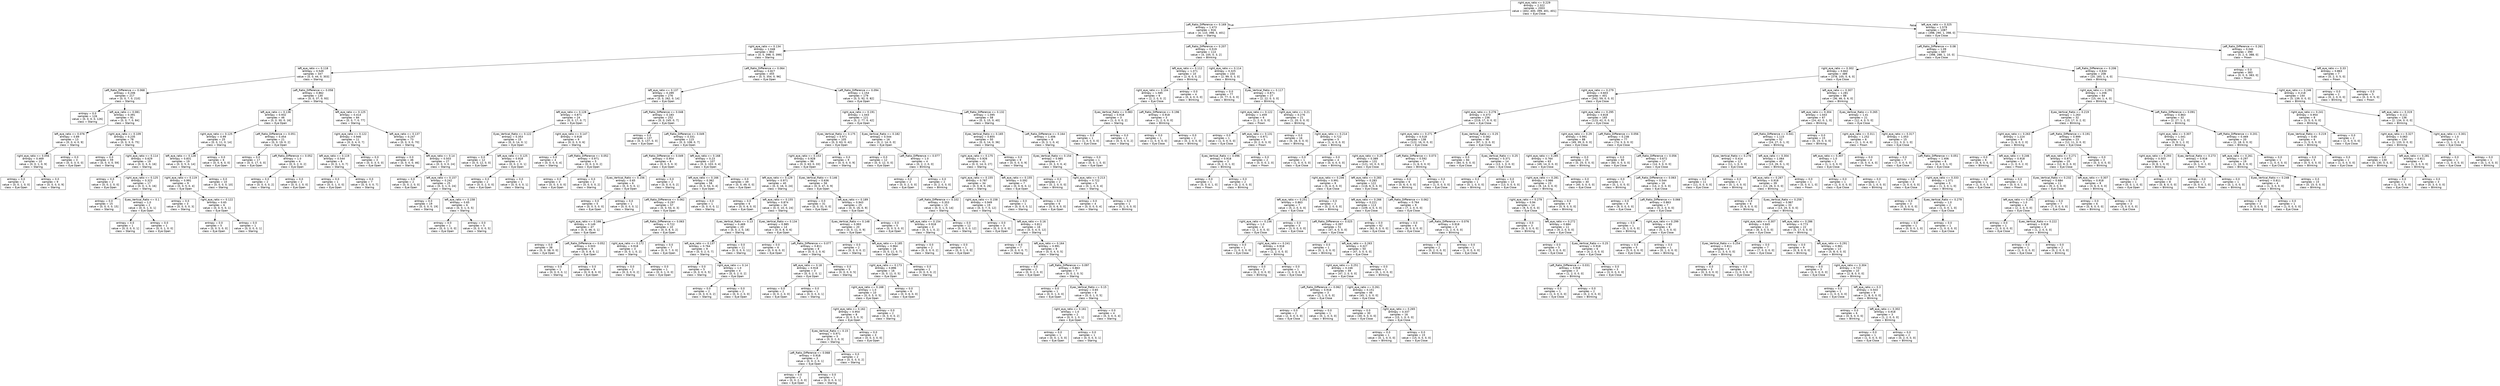 digraph Tree {
node [shape=box, fontname="helvetica"] ;
edge [fontname="helvetica"] ;
0 [label="right_eye_ratio <= 0.229\nentropy = 2.322\nsamples = 2003\nvalue = [402, 400, 399, 401, 401]\nclass = Eye Close"] ;
1 [label="Left_Ratio_Difference <= 0.169\nentropy = 1.473\nsamples = 916\nvalue = [4, 110, 398, 3, 401]\nclass = Staring"] ;
0 -> 1 [labeldistance=2.5, labelangle=45, headlabel="True"] ;
2 [label="right_eye_ratio <= 0.134\nentropy = 1.048\nsamples = 802\nvalue = [0, 5, 398, 0, 399]\nclass = Staring"] ;
1 -> 2 ;
3 [label="left_eye_ratio <= 0.118\nentropy = 0.549\nsamples = 347\nvalue = [0, 0, 44, 0, 303]\nclass = Staring"] ;
2 -> 3 ;
4 [label="Left_Ratio_Difference <= 0.068\nentropy = 0.206\nsamples = 217\nvalue = [0, 0, 7, 0, 210]\nclass = Staring"] ;
3 -> 4 ;
5 [label="entropy = 0.0\nsamples = 126\nvalue = [0, 0, 0, 0, 126]\nclass = Staring"] ;
4 -> 5 ;
6 [label="left_eye_ratio <= 0.081\nentropy = 0.391\nsamples = 91\nvalue = [0, 0, 7, 0, 84]\nclass = Staring"] ;
4 -> 6 ;
7 [label="left_eye_ratio <= 0.076\nentropy = 0.89\nsamples = 13\nvalue = [0, 0, 4, 0, 9]\nclass = Staring"] ;
6 -> 7 ;
8 [label="right_eye_ratio <= 0.056\nentropy = 0.469\nsamples = 10\nvalue = [0, 0, 1, 0, 9]\nclass = Staring"] ;
7 -> 8 ;
9 [label="entropy = 0.0\nsamples = 1\nvalue = [0, 0, 1, 0, 0]\nclass = Eye Open"] ;
8 -> 9 ;
10 [label="entropy = 0.0\nsamples = 9\nvalue = [0, 0, 0, 0, 9]\nclass = Staring"] ;
8 -> 10 ;
11 [label="entropy = 0.0\nsamples = 3\nvalue = [0, 0, 3, 0, 0]\nclass = Eye Open"] ;
7 -> 11 ;
12 [label="right_eye_ratio <= 0.109\nentropy = 0.235\nsamples = 78\nvalue = [0, 0, 3, 0, 75]\nclass = Staring"] ;
6 -> 12 ;
13 [label="entropy = 0.0\nsamples = 59\nvalue = [0, 0, 0, 0, 59]\nclass = Staring"] ;
12 -> 13 ;
14 [label="right_eye_ratio <= 0.114\nentropy = 0.629\nsamples = 19\nvalue = [0, 0, 3, 0, 16]\nclass = Staring"] ;
12 -> 14 ;
15 [label="entropy = 0.0\nsamples = 2\nvalue = [0, 0, 2, 0, 0]\nclass = Eye Open"] ;
14 -> 15 ;
16 [label="right_eye_ratio <= 0.125\nentropy = 0.323\nsamples = 17\nvalue = [0, 0, 1, 0, 16]\nclass = Staring"] ;
14 -> 16 ;
17 [label="entropy = 0.0\nsamples = 15\nvalue = [0, 0, 0, 0, 15]\nclass = Staring"] ;
16 -> 17 ;
18 [label="Eyes_Vertical_Ratio <= 0.1\nentropy = 1.0\nsamples = 2\nvalue = [0, 0, 1, 0, 1]\nclass = Eye Open"] ;
16 -> 18 ;
19 [label="entropy = 0.0\nsamples = 1\nvalue = [0, 0, 0, 0, 1]\nclass = Staring"] ;
18 -> 19 ;
20 [label="entropy = 0.0\nsamples = 1\nvalue = [0, 0, 1, 0, 0]\nclass = Eye Open"] ;
18 -> 20 ;
21 [label="Left_Ratio_Difference <= 0.058\nentropy = 0.862\nsamples = 130\nvalue = [0, 0, 37, 0, 93]\nclass = Staring"] ;
3 -> 21 ;
22 [label="left_eye_ratio <= 0.136\nentropy = 0.932\nsamples = 46\nvalue = [0, 0, 30, 0, 16]\nclass = Eye Open"] ;
21 -> 22 ;
23 [label="right_eye_ratio <= 0.125\nentropy = 0.99\nsamples = 25\nvalue = [0, 0, 11, 0, 14]\nclass = Staring"] ;
22 -> 23 ;
24 [label="left_eye_ratio <= 0.128\nentropy = 0.831\nsamples = 19\nvalue = [0, 0, 5, 0, 14]\nclass = Staring"] ;
23 -> 24 ;
25 [label="right_eye_ratio <= 0.119\nentropy = 0.991\nsamples = 9\nvalue = [0, 0, 5, 0, 4]\nclass = Eye Open"] ;
24 -> 25 ;
26 [label="entropy = 0.0\nsamples = 3\nvalue = [0, 0, 0, 0, 3]\nclass = Staring"] ;
25 -> 26 ;
27 [label="right_eye_ratio <= 0.122\nentropy = 0.65\nsamples = 6\nvalue = [0, 0, 5, 0, 1]\nclass = Eye Open"] ;
25 -> 27 ;
28 [label="entropy = 0.0\nsamples = 5\nvalue = [0, 0, 5, 0, 0]\nclass = Eye Open"] ;
27 -> 28 ;
29 [label="entropy = 0.0\nsamples = 1\nvalue = [0, 0, 0, 0, 1]\nclass = Staring"] ;
27 -> 29 ;
30 [label="entropy = 0.0\nsamples = 10\nvalue = [0, 0, 0, 0, 10]\nclass = Staring"] ;
24 -> 30 ;
31 [label="entropy = 0.0\nsamples = 6\nvalue = [0, 0, 6, 0, 0]\nclass = Eye Open"] ;
23 -> 31 ;
32 [label="Left_Ratio_Difference <= 0.051\nentropy = 0.454\nsamples = 21\nvalue = [0, 0, 19, 0, 2]\nclass = Eye Open"] ;
22 -> 32 ;
33 [label="entropy = 0.0\nsamples = 17\nvalue = [0, 0, 17, 0, 0]\nclass = Eye Open"] ;
32 -> 33 ;
34 [label="Left_Ratio_Difference <= 0.052\nentropy = 1.0\nsamples = 4\nvalue = [0, 0, 2, 0, 2]\nclass = Eye Open"] ;
32 -> 34 ;
35 [label="entropy = 0.0\nsamples = 2\nvalue = [0, 0, 0, 0, 2]\nclass = Staring"] ;
34 -> 35 ;
36 [label="entropy = 0.0\nsamples = 2\nvalue = [0, 0, 2, 0, 0]\nclass = Eye Open"] ;
34 -> 36 ;
37 [label="left_eye_ratio <= 0.125\nentropy = 0.414\nsamples = 84\nvalue = [0, 0, 7, 0, 77]\nclass = Staring"] ;
21 -> 37 ;
38 [label="right_eye_ratio <= 0.122\nentropy = 0.946\nsamples = 11\nvalue = [0, 0, 4, 0, 7]\nclass = Staring"] ;
37 -> 38 ;
39 [label="left_eye_ratio <= 0.119\nentropy = 0.544\nsamples = 8\nvalue = [0, 0, 1, 0, 7]\nclass = Staring"] ;
38 -> 39 ;
40 [label="entropy = 0.0\nsamples = 1\nvalue = [0, 0, 1, 0, 0]\nclass = Eye Open"] ;
39 -> 40 ;
41 [label="entropy = 0.0\nsamples = 7\nvalue = [0, 0, 0, 0, 7]\nclass = Staring"] ;
39 -> 41 ;
42 [label="entropy = 0.0\nsamples = 3\nvalue = [0, 0, 3, 0, 0]\nclass = Eye Open"] ;
38 -> 42 ;
43 [label="left_eye_ratio <= 0.137\nentropy = 0.247\nsamples = 73\nvalue = [0, 0, 3, 0, 70]\nclass = Staring"] ;
37 -> 43 ;
44 [label="entropy = 0.0\nsamples = 46\nvalue = [0, 0, 0, 0, 46]\nclass = Staring"] ;
43 -> 44 ;
45 [label="left_eye_ratio <= 0.14\nentropy = 0.503\nsamples = 27\nvalue = [0, 0, 3, 0, 24]\nclass = Staring"] ;
43 -> 45 ;
46 [label="entropy = 0.0\nsamples = 2\nvalue = [0, 0, 2, 0, 0]\nclass = Eye Open"] ;
45 -> 46 ;
47 [label="left_eye_ratio <= 0.157\nentropy = 0.242\nsamples = 25\nvalue = [0, 0, 1, 0, 24]\nclass = Staring"] ;
45 -> 47 ;
48 [label="entropy = 0.0\nsamples = 19\nvalue = [0, 0, 0, 0, 19]\nclass = Staring"] ;
47 -> 48 ;
49 [label="left_eye_ratio <= 0.158\nentropy = 0.65\nsamples = 6\nvalue = [0, 0, 1, 0, 5]\nclass = Staring"] ;
47 -> 49 ;
50 [label="entropy = 0.0\nsamples = 1\nvalue = [0, 0, 1, 0, 0]\nclass = Eye Open"] ;
49 -> 50 ;
51 [label="entropy = 0.0\nsamples = 5\nvalue = [0, 0, 0, 0, 5]\nclass = Staring"] ;
49 -> 51 ;
52 [label="Left_Ratio_Difference <= 0.064\nentropy = 0.827\nsamples = 455\nvalue = [0, 5, 354, 0, 96]\nclass = Eye Open"] ;
2 -> 52 ;
53 [label="left_eye_ratio <= 0.137\nentropy = 0.289\nsamples = 276\nvalue = [0, 0, 262, 0, 14]\nclass = Eye Open"] ;
52 -> 53 ;
54 [label="left_eye_ratio <= 0.128\nentropy = 0.871\nsamples = 24\nvalue = [0, 0, 17, 0, 7]\nclass = Eye Open"] ;
53 -> 54 ;
55 [label="Eyes_Vertical_Ratio <= 0.122\nentropy = 0.353\nsamples = 15\nvalue = [0, 0, 14, 0, 1]\nclass = Eye Open"] ;
54 -> 55 ;
56 [label="entropy = 0.0\nsamples = 12\nvalue = [0, 0, 12, 0, 0]\nclass = Eye Open"] ;
55 -> 56 ;
57 [label="left_eye_ratio <= 0.125\nentropy = 0.918\nsamples = 3\nvalue = [0, 0, 2, 0, 1]\nclass = Eye Open"] ;
55 -> 57 ;
58 [label="entropy = 0.0\nsamples = 2\nvalue = [0, 0, 2, 0, 0]\nclass = Eye Open"] ;
57 -> 58 ;
59 [label="entropy = 0.0\nsamples = 1\nvalue = [0, 0, 0, 0, 1]\nclass = Staring"] ;
57 -> 59 ;
60 [label="right_eye_ratio <= 0.147\nentropy = 0.918\nsamples = 9\nvalue = [0, 0, 3, 0, 6]\nclass = Staring"] ;
54 -> 60 ;
61 [label="entropy = 0.0\nsamples = 4\nvalue = [0, 0, 0, 0, 4]\nclass = Staring"] ;
60 -> 61 ;
62 [label="Left_Ratio_Difference <= 0.052\nentropy = 0.971\nsamples = 5\nvalue = [0, 0, 3, 0, 2]\nclass = Eye Open"] ;
60 -> 62 ;
63 [label="entropy = 0.0\nsamples = 3\nvalue = [0, 0, 3, 0, 0]\nclass = Eye Open"] ;
62 -> 63 ;
64 [label="entropy = 0.0\nsamples = 2\nvalue = [0, 0, 0, 0, 2]\nclass = Staring"] ;
62 -> 64 ;
65 [label="Left_Ratio_Difference <= 0.048\nentropy = 0.183\nsamples = 252\nvalue = [0, 0, 245, 0, 7]\nclass = Eye Open"] ;
53 -> 65 ;
66 [label="entropy = 0.0\nsamples = 137\nvalue = [0, 0, 137, 0, 0]\nclass = Eye Open"] ;
65 -> 66 ;
67 [label="Left_Ratio_Difference <= 0.049\nentropy = 0.331\nsamples = 115\nvalue = [0, 0, 108, 0, 7]\nclass = Eye Open"] ;
65 -> 67 ;
68 [label="Left_Ratio_Difference <= 0.049\nentropy = 0.954\nsamples = 8\nvalue = [0, 0, 5, 0, 3]\nclass = Eye Open"] ;
67 -> 68 ;
69 [label="Eyes_Vertical_Ratio <= 0.156\nentropy = 0.65\nsamples = 6\nvalue = [0, 0, 5, 0, 1]\nclass = Eye Open"] ;
68 -> 69 ;
70 [label="entropy = 0.0\nsamples = 5\nvalue = [0, 0, 5, 0, 0]\nclass = Eye Open"] ;
69 -> 70 ;
71 [label="entropy = 0.0\nsamples = 1\nvalue = [0, 0, 0, 0, 1]\nclass = Staring"] ;
69 -> 71 ;
72 [label="entropy = 0.0\nsamples = 2\nvalue = [0, 0, 0, 0, 2]\nclass = Staring"] ;
68 -> 72 ;
73 [label="left_eye_ratio <= 0.168\nentropy = 0.23\nsamples = 107\nvalue = [0, 0, 103, 0, 4]\nclass = Eye Open"] ;
67 -> 73 ;
74 [label="left_eye_ratio <= 0.166\nentropy = 0.362\nsamples = 58\nvalue = [0, 0, 54, 0, 4]\nclass = Eye Open"] ;
73 -> 74 ;
75 [label="Left_Ratio_Difference <= 0.062\nentropy = 0.297\nsamples = 57\nvalue = [0, 0, 54, 0, 3]\nclass = Eye Open"] ;
74 -> 75 ;
76 [label="right_eye_ratio <= 0.166\nentropy = 0.149\nsamples = 47\nvalue = [0, 0, 46, 0, 1]\nclass = Eye Open"] ;
75 -> 76 ;
77 [label="entropy = 0.0\nsamples = 38\nvalue = [0, 0, 38, 0, 0]\nclass = Eye Open"] ;
76 -> 77 ;
78 [label="Left_Ratio_Difference <= 0.052\nentropy = 0.503\nsamples = 9\nvalue = [0, 0, 8, 0, 1]\nclass = Eye Open"] ;
76 -> 78 ;
79 [label="entropy = 0.0\nsamples = 1\nvalue = [0, 0, 0, 0, 1]\nclass = Staring"] ;
78 -> 79 ;
80 [label="entropy = 0.0\nsamples = 8\nvalue = [0, 0, 8, 0, 0]\nclass = Eye Open"] ;
78 -> 80 ;
81 [label="Left_Ratio_Difference <= 0.063\nentropy = 0.722\nsamples = 10\nvalue = [0, 0, 8, 0, 2]\nclass = Eye Open"] ;
75 -> 81 ;
82 [label="right_eye_ratio <= 0.172\nentropy = 0.918\nsamples = 3\nvalue = [0, 0, 1, 0, 2]\nclass = Staring"] ;
81 -> 82 ;
83 [label="entropy = 0.0\nsamples = 2\nvalue = [0, 0, 0, 0, 2]\nclass = Staring"] ;
82 -> 83 ;
84 [label="entropy = 0.0\nsamples = 1\nvalue = [0, 0, 1, 0, 0]\nclass = Eye Open"] ;
82 -> 84 ;
85 [label="entropy = 0.0\nsamples = 7\nvalue = [0, 0, 7, 0, 0]\nclass = Eye Open"] ;
81 -> 85 ;
86 [label="entropy = 0.0\nsamples = 1\nvalue = [0, 0, 0, 0, 1]\nclass = Staring"] ;
74 -> 86 ;
87 [label="entropy = 0.0\nsamples = 49\nvalue = [0, 0, 49, 0, 0]\nclass = Eye Open"] ;
73 -> 87 ;
88 [label="Left_Ratio_Difference <= 0.094\nentropy = 1.154\nsamples = 179\nvalue = [0, 5, 92, 0, 82]\nclass = Eye Open"] ;
52 -> 88 ;
89 [label="right_eye_ratio <= 0.191\nentropy = 1.043\nsamples = 121\nvalue = [0, 2, 77, 0, 42]\nclass = Eye Open"] ;
88 -> 89 ;
90 [label="Eyes_Vertical_Ratio <= 0.175\nentropy = 0.971\nsamples = 105\nvalue = [0, 0, 63, 0, 42]\nclass = Eye Open"] ;
89 -> 90 ;
91 [label="right_eye_ratio <= 0.153\nentropy = 0.928\nsamples = 96\nvalue = [0, 0, 63, 0, 33]\nclass = Eye Open"] ;
90 -> 91 ;
92 [label="left_eye_ratio <= 0.129\nentropy = 0.971\nsamples = 40\nvalue = [0, 0, 16, 0, 24]\nclass = Staring"] ;
91 -> 92 ;
93 [label="entropy = 0.0\nsamples = 6\nvalue = [0, 0, 6, 0, 0]\nclass = Eye Open"] ;
92 -> 93 ;
94 [label="left_eye_ratio <= 0.155\nentropy = 0.874\nsamples = 34\nvalue = [0, 0, 10, 0, 24]\nclass = Staring"] ;
92 -> 94 ;
95 [label="Eyes_Vertical_Ratio <= 0.13\nentropy = 0.469\nsamples = 20\nvalue = [0, 0, 2, 0, 18]\nclass = Staring"] ;
94 -> 95 ;
96 [label="left_eye_ratio <= 0.137\nentropy = 0.764\nsamples = 9\nvalue = [0, 0, 2, 0, 7]\nclass = Staring"] ;
95 -> 96 ;
97 [label="entropy = 0.0\nsamples = 5\nvalue = [0, 0, 0, 0, 5]\nclass = Staring"] ;
96 -> 97 ;
98 [label="right_eye_ratio <= 0.14\nentropy = 1.0\nsamples = 4\nvalue = [0, 0, 2, 0, 2]\nclass = Eye Open"] ;
96 -> 98 ;
99 [label="entropy = 0.0\nsamples = 2\nvalue = [0, 0, 0, 0, 2]\nclass = Staring"] ;
98 -> 99 ;
100 [label="entropy = 0.0\nsamples = 2\nvalue = [0, 0, 2, 0, 0]\nclass = Eye Open"] ;
98 -> 100 ;
101 [label="entropy = 0.0\nsamples = 11\nvalue = [0, 0, 0, 0, 11]\nclass = Staring"] ;
95 -> 101 ;
102 [label="Eyes_Vertical_Ratio <= 0.134\nentropy = 0.985\nsamples = 14\nvalue = [0, 0, 8, 0, 6]\nclass = Eye Open"] ;
94 -> 102 ;
103 [label="entropy = 0.0\nsamples = 6\nvalue = [0, 0, 6, 0, 0]\nclass = Eye Open"] ;
102 -> 103 ;
104 [label="Left_Ratio_Difference <= 0.077\nentropy = 0.811\nsamples = 8\nvalue = [0, 0, 2, 0, 6]\nclass = Staring"] ;
102 -> 104 ;
105 [label="left_eye_ratio <= 0.18\nentropy = 0.918\nsamples = 3\nvalue = [0, 0, 2, 0, 1]\nclass = Eye Open"] ;
104 -> 105 ;
106 [label="entropy = 0.0\nsamples = 2\nvalue = [0, 0, 2, 0, 0]\nclass = Eye Open"] ;
105 -> 106 ;
107 [label="entropy = 0.0\nsamples = 1\nvalue = [0, 0, 0, 0, 1]\nclass = Staring"] ;
105 -> 107 ;
108 [label="entropy = 0.0\nsamples = 5\nvalue = [0, 0, 0, 0, 5]\nclass = Staring"] ;
104 -> 108 ;
109 [label="Eyes_Vertical_Ratio <= 0.146\nentropy = 0.636\nsamples = 56\nvalue = [0, 0, 47, 0, 9]\nclass = Eye Open"] ;
91 -> 109 ;
110 [label="entropy = 0.0\nsamples = 31\nvalue = [0, 0, 31, 0, 0]\nclass = Eye Open"] ;
109 -> 110 ;
111 [label="left_eye_ratio <= 0.189\nentropy = 0.943\nsamples = 25\nvalue = [0, 0, 16, 0, 9]\nclass = Eye Open"] ;
109 -> 111 ;
112 [label="Eyes_Vertical_Ratio <= 0.148\nentropy = 0.993\nsamples = 20\nvalue = [0, 0, 11, 0, 9]\nclass = Eye Open"] ;
111 -> 112 ;
113 [label="entropy = 0.0\nsamples = 2\nvalue = [0, 0, 0, 0, 2]\nclass = Staring"] ;
112 -> 113 ;
114 [label="left_eye_ratio <= 0.185\nentropy = 0.964\nsamples = 18\nvalue = [0, 0, 11, 0, 7]\nclass = Eye Open"] ;
112 -> 114 ;
115 [label="right_eye_ratio <= 0.173\nentropy = 0.896\nsamples = 16\nvalue = [0, 0, 11, 0, 5]\nclass = Eye Open"] ;
114 -> 115 ;
116 [label="right_eye_ratio <= 0.168\nentropy = 1.0\nsamples = 10\nvalue = [0, 0, 5, 0, 5]\nclass = Eye Open"] ;
115 -> 116 ;
117 [label="right_eye_ratio <= 0.162\nentropy = 0.954\nsamples = 8\nvalue = [0, 0, 5, 0, 3]\nclass = Eye Open"] ;
116 -> 117 ;
118 [label="Eyes_Vertical_Ratio <= 0.15\nentropy = 0.971\nsamples = 5\nvalue = [0, 0, 2, 0, 3]\nclass = Staring"] ;
117 -> 118 ;
119 [label="Left_Ratio_Difference <= 0.068\nentropy = 0.918\nsamples = 3\nvalue = [0, 0, 2, 0, 1]\nclass = Eye Open"] ;
118 -> 119 ;
120 [label="entropy = 0.0\nsamples = 2\nvalue = [0, 0, 2, 0, 0]\nclass = Eye Open"] ;
119 -> 120 ;
121 [label="entropy = 0.0\nsamples = 1\nvalue = [0, 0, 0, 0, 1]\nclass = Staring"] ;
119 -> 121 ;
122 [label="entropy = 0.0\nsamples = 2\nvalue = [0, 0, 0, 0, 2]\nclass = Staring"] ;
118 -> 122 ;
123 [label="entropy = 0.0\nsamples = 3\nvalue = [0, 0, 3, 0, 0]\nclass = Eye Open"] ;
117 -> 123 ;
124 [label="entropy = 0.0\nsamples = 2\nvalue = [0, 0, 0, 0, 2]\nclass = Staring"] ;
116 -> 124 ;
125 [label="entropy = 0.0\nsamples = 6\nvalue = [0, 0, 6, 0, 0]\nclass = Eye Open"] ;
115 -> 125 ;
126 [label="entropy = 0.0\nsamples = 2\nvalue = [0, 0, 0, 0, 2]\nclass = Staring"] ;
114 -> 126 ;
127 [label="entropy = 0.0\nsamples = 5\nvalue = [0, 0, 5, 0, 0]\nclass = Eye Open"] ;
111 -> 127 ;
128 [label="entropy = 0.0\nsamples = 9\nvalue = [0, 0, 0, 0, 9]\nclass = Staring"] ;
90 -> 128 ;
129 [label="Eyes_Vertical_Ratio <= 0.182\nentropy = 0.544\nsamples = 16\nvalue = [0, 2, 14, 0, 0]\nclass = Eye Open"] ;
89 -> 129 ;
130 [label="entropy = 0.0\nsamples = 12\nvalue = [0, 0, 12, 0, 0]\nclass = Eye Open"] ;
129 -> 130 ;
131 [label="Left_Ratio_Difference <= 0.077\nentropy = 1.0\nsamples = 4\nvalue = [0, 2, 2, 0, 0]\nclass = Blinking"] ;
129 -> 131 ;
132 [label="entropy = 0.0\nsamples = 2\nvalue = [0, 0, 2, 0, 0]\nclass = Eye Open"] ;
131 -> 132 ;
133 [label="entropy = 0.0\nsamples = 2\nvalue = [0, 2, 0, 0, 0]\nclass = Blinking"] ;
131 -> 133 ;
134 [label="Left_Ratio_Difference <= 0.132\nentropy = 1.095\nsamples = 58\nvalue = [0, 3, 15, 0, 40]\nclass = Staring"] ;
88 -> 134 ;
135 [label="Eyes_Vertical_Ratio <= 0.165\nentropy = 0.855\nsamples = 50\nvalue = [0, 0, 14, 0, 36]\nclass = Staring"] ;
134 -> 135 ;
136 [label="right_eye_ratio <= 0.175\nentropy = 0.926\nsamples = 41\nvalue = [0, 0, 14, 0, 27]\nclass = Staring"] ;
135 -> 136 ;
137 [label="right_eye_ratio <= 0.155\nentropy = 0.787\nsamples = 34\nvalue = [0, 0, 8, 0, 26]\nclass = Staring"] ;
136 -> 137 ;
138 [label="Left_Ratio_Difference <= 0.102\nentropy = 0.353\nsamples = 15\nvalue = [0, 0, 1, 0, 14]\nclass = Staring"] ;
137 -> 138 ;
139 [label="left_eye_ratio <= 0.154\nentropy = 0.918\nsamples = 3\nvalue = [0, 0, 1, 0, 2]\nclass = Staring"] ;
138 -> 139 ;
140 [label="entropy = 0.0\nsamples = 2\nvalue = [0, 0, 0, 0, 2]\nclass = Staring"] ;
139 -> 140 ;
141 [label="entropy = 0.0\nsamples = 1\nvalue = [0, 0, 1, 0, 0]\nclass = Eye Open"] ;
139 -> 141 ;
142 [label="entropy = 0.0\nsamples = 12\nvalue = [0, 0, 0, 0, 12]\nclass = Staring"] ;
138 -> 142 ;
143 [label="right_eye_ratio <= 0.158\nentropy = 0.949\nsamples = 19\nvalue = [0, 0, 7, 0, 12]\nclass = Staring"] ;
137 -> 143 ;
144 [label="entropy = 0.0\nsamples = 3\nvalue = [0, 0, 3, 0, 0]\nclass = Eye Open"] ;
143 -> 144 ;
145 [label="left_eye_ratio <= 0.16\nentropy = 0.811\nsamples = 16\nvalue = [0, 0, 4, 0, 12]\nclass = Staring"] ;
143 -> 145 ;
146 [label="entropy = 0.0\nsamples = 7\nvalue = [0, 0, 0, 0, 7]\nclass = Staring"] ;
145 -> 146 ;
147 [label="left_eye_ratio <= 0.164\nentropy = 0.991\nsamples = 9\nvalue = [0, 0, 4, 0, 5]\nclass = Staring"] ;
145 -> 147 ;
148 [label="entropy = 0.0\nsamples = 2\nvalue = [0, 0, 2, 0, 0]\nclass = Eye Open"] ;
147 -> 148 ;
149 [label="Left_Ratio_Difference <= 0.097\nentropy = 0.863\nsamples = 7\nvalue = [0, 0, 2, 0, 5]\nclass = Staring"] ;
147 -> 149 ;
150 [label="entropy = 0.0\nsamples = 1\nvalue = [0, 0, 1, 0, 0]\nclass = Eye Open"] ;
149 -> 150 ;
151 [label="Eyes_Vertical_Ratio <= 0.15\nentropy = 0.65\nsamples = 6\nvalue = [0, 0, 1, 0, 5]\nclass = Staring"] ;
149 -> 151 ;
152 [label="right_eye_ratio <= 0.161\nentropy = 1.0\nsamples = 2\nvalue = [0, 0, 1, 0, 1]\nclass = Eye Open"] ;
151 -> 152 ;
153 [label="entropy = 0.0\nsamples = 1\nvalue = [0, 0, 1, 0, 0]\nclass = Eye Open"] ;
152 -> 153 ;
154 [label="entropy = 0.0\nsamples = 1\nvalue = [0, 0, 0, 0, 1]\nclass = Staring"] ;
152 -> 154 ;
155 [label="entropy = 0.0\nsamples = 4\nvalue = [0, 0, 0, 0, 4]\nclass = Staring"] ;
151 -> 155 ;
156 [label="left_eye_ratio <= 0.155\nentropy = 0.592\nsamples = 7\nvalue = [0, 0, 6, 0, 1]\nclass = Eye Open"] ;
136 -> 156 ;
157 [label="entropy = 0.0\nsamples = 1\nvalue = [0, 0, 0, 0, 1]\nclass = Staring"] ;
156 -> 157 ;
158 [label="entropy = 0.0\nsamples = 6\nvalue = [0, 0, 6, 0, 0]\nclass = Eye Open"] ;
156 -> 158 ;
159 [label="entropy = 0.0\nsamples = 9\nvalue = [0, 0, 0, 0, 9]\nclass = Staring"] ;
135 -> 159 ;
160 [label="Left_Ratio_Difference <= 0.164\nentropy = 1.406\nsamples = 8\nvalue = [0, 3, 1, 0, 4]\nclass = Staring"] ;
134 -> 160 ;
161 [label="Eyes_Vertical_Ratio <= 0.154\nentropy = 0.985\nsamples = 7\nvalue = [0, 3, 0, 0, 4]\nclass = Staring"] ;
160 -> 161 ;
162 [label="entropy = 0.0\nsamples = 2\nvalue = [0, 2, 0, 0, 0]\nclass = Blinking"] ;
161 -> 162 ;
163 [label="right_eye_ratio <= 0.213\nentropy = 0.722\nsamples = 5\nvalue = [0, 1, 0, 0, 4]\nclass = Staring"] ;
161 -> 163 ;
164 [label="entropy = 0.0\nsamples = 4\nvalue = [0, 0, 0, 0, 4]\nclass = Staring"] ;
163 -> 164 ;
165 [label="entropy = 0.0\nsamples = 1\nvalue = [0, 1, 0, 0, 0]\nclass = Blinking"] ;
163 -> 165 ;
166 [label="entropy = 0.0\nsamples = 1\nvalue = [0, 0, 1, 0, 0]\nclass = Eye Open"] ;
160 -> 166 ;
167 [label="Left_Ratio_Difference <= 0.207\nentropy = 0.519\nsamples = 114\nvalue = [4, 105, 0, 3, 2]\nclass = Blinking"] ;
1 -> 167 ;
168 [label="left_eye_ratio <= 0.112\nentropy = 1.371\nsamples = 10\nvalue = [2, 6, 0, 0, 2]\nclass = Blinking"] ;
167 -> 168 ;
169 [label="right_eye_ratio <= 0.104\nentropy = 1.585\nsamples = 6\nvalue = [2, 2, 0, 0, 2]\nclass = Eye Close"] ;
168 -> 169 ;
170 [label="Eyes_Vertical_Ratio <= 0.083\nentropy = 0.918\nsamples = 3\nvalue = [1, 0, 0, 0, 2]\nclass = Staring"] ;
169 -> 170 ;
171 [label="entropy = 0.0\nsamples = 1\nvalue = [1, 0, 0, 0, 0]\nclass = Eye Close"] ;
170 -> 171 ;
172 [label="entropy = 0.0\nsamples = 2\nvalue = [0, 0, 0, 0, 2]\nclass = Staring"] ;
170 -> 172 ;
173 [label="Left_Ratio_Difference <= 0.196\nentropy = 0.918\nsamples = 3\nvalue = [1, 2, 0, 0, 0]\nclass = Blinking"] ;
169 -> 173 ;
174 [label="entropy = 0.0\nsamples = 1\nvalue = [1, 0, 0, 0, 0]\nclass = Eye Close"] ;
173 -> 174 ;
175 [label="entropy = 0.0\nsamples = 2\nvalue = [0, 2, 0, 0, 0]\nclass = Blinking"] ;
173 -> 175 ;
176 [label="entropy = 0.0\nsamples = 4\nvalue = [0, 4, 0, 0, 0]\nclass = Blinking"] ;
168 -> 176 ;
177 [label="right_eye_ratio <= 0.114\nentropy = 0.325\nsamples = 104\nvalue = [2, 99, 0, 3, 0]\nclass = Blinking"] ;
167 -> 177 ;
178 [label="entropy = 0.0\nsamples = 77\nvalue = [0, 77, 0, 0, 0]\nclass = Blinking"] ;
177 -> 178 ;
179 [label="Eyes_Vertical_Ratio <= 0.117\nentropy = 0.871\nsamples = 27\nvalue = [2, 22, 0, 3, 0]\nclass = Blinking"] ;
177 -> 179 ;
180 [label="right_eye_ratio <= 0.122\nentropy = 1.459\nsamples = 6\nvalue = [1, 2, 0, 3, 0]\nclass = Frown"] ;
179 -> 180 ;
181 [label="entropy = 0.0\nsamples = 1\nvalue = [1, 0, 0, 0, 0]\nclass = Eye Close"] ;
180 -> 181 ;
182 [label="left_eye_ratio <= 0.131\nentropy = 0.971\nsamples = 5\nvalue = [0, 2, 0, 3, 0]\nclass = Frown"] ;
180 -> 182 ;
183 [label="Eyes_Vertical_Ratio <= 0.096\nentropy = 0.918\nsamples = 3\nvalue = [0, 2, 0, 1, 0]\nclass = Blinking"] ;
182 -> 183 ;
184 [label="entropy = 0.0\nsamples = 1\nvalue = [0, 0, 0, 1, 0]\nclass = Frown"] ;
183 -> 184 ;
185 [label="entropy = 0.0\nsamples = 2\nvalue = [0, 2, 0, 0, 0]\nclass = Blinking"] ;
183 -> 185 ;
186 [label="entropy = 0.0\nsamples = 2\nvalue = [0, 0, 0, 2, 0]\nclass = Frown"] ;
182 -> 186 ;
187 [label="right_eye_ratio <= 0.21\nentropy = 0.276\nsamples = 21\nvalue = [1, 20, 0, 0, 0]\nclass = Blinking"] ;
179 -> 187 ;
188 [label="entropy = 0.0\nsamples = 16\nvalue = [0, 16, 0, 0, 0]\nclass = Blinking"] ;
187 -> 188 ;
189 [label="right_eye_ratio <= 0.214\nentropy = 0.722\nsamples = 5\nvalue = [1, 4, 0, 0, 0]\nclass = Blinking"] ;
187 -> 189 ;
190 [label="entropy = 0.0\nsamples = 1\nvalue = [1, 0, 0, 0, 0]\nclass = Eye Close"] ;
189 -> 190 ;
191 [label="entropy = 0.0\nsamples = 4\nvalue = [0, 4, 0, 0, 0]\nclass = Blinking"] ;
189 -> 191 ;
192 [label="left_eye_ratio <= 0.325\nentropy = 1.579\nsamples = 1087\nvalue = [398, 290, 1, 398, 0]\nclass = Eye Close"] ;
0 -> 192 [labeldistance=2.5, labelangle=-45, headlabel="False"] ;
193 [label="Left_Ratio_Difference <= 0.08\nentropy = 1.09\nsamples = 697\nvalue = [398, 288, 1, 10, 0]\nclass = Eye Close"] ;
192 -> 193 ;
194 [label="right_eye_ratio <= 0.302\nentropy = 0.842\nsamples = 489\nvalue = [378, 105, 0, 6, 0]\nclass = Eye Close"] ;
193 -> 194 ;
195 [label="right_eye_ratio <= 0.279\nentropy = 0.603\nsamples = 401\nvalue = [342, 59, 0, 0, 0]\nclass = Eye Close"] ;
194 -> 195 ;
196 [label="right_eye_ratio <= 0.276\nentropy = 0.373\nsamples = 236\nvalue = [219, 17, 0, 0, 0]\nclass = Eye Close"] ;
195 -> 196 ;
197 [label="right_eye_ratio <= 0.271\nentropy = 0.518\nsamples = 138\nvalue = [122, 16, 0, 0, 0]\nclass = Eye Close"] ;
196 -> 197 ;
198 [label="right_eye_ratio <= 0.25\nentropy = 0.389\nsamples = 131\nvalue = [121, 10, 0, 0, 0]\nclass = Eye Close"] ;
197 -> 198 ;
199 [label="right_eye_ratio <= 0.246\nentropy = 0.991\nsamples = 9\nvalue = [5, 4, 0, 0, 0]\nclass = Eye Close"] ;
198 -> 199 ;
200 [label="left_eye_ratio <= 0.251\nentropy = 0.863\nsamples = 7\nvalue = [5, 2, 0, 0, 0]\nclass = Eye Close"] ;
199 -> 200 ;
201 [label="right_eye_ratio <= 0.236\nentropy = 1.0\nsamples = 4\nvalue = [2, 2, 0, 0, 0]\nclass = Eye Close"] ;
200 -> 201 ;
202 [label="entropy = 0.0\nsamples = 1\nvalue = [1, 0, 0, 0, 0]\nclass = Eye Close"] ;
201 -> 202 ;
203 [label="right_eye_ratio <= 0.241\nentropy = 0.918\nsamples = 3\nvalue = [1, 2, 0, 0, 0]\nclass = Blinking"] ;
201 -> 203 ;
204 [label="entropy = 0.0\nsamples = 2\nvalue = [0, 2, 0, 0, 0]\nclass = Blinking"] ;
203 -> 204 ;
205 [label="entropy = 0.0\nsamples = 1\nvalue = [1, 0, 0, 0, 0]\nclass = Eye Close"] ;
203 -> 205 ;
206 [label="entropy = 0.0\nsamples = 3\nvalue = [3, 0, 0, 0, 0]\nclass = Eye Close"] ;
200 -> 206 ;
207 [label="entropy = 0.0\nsamples = 2\nvalue = [0, 2, 0, 0, 0]\nclass = Blinking"] ;
199 -> 207 ;
208 [label="left_eye_ratio <= 0.283\nentropy = 0.283\nsamples = 122\nvalue = [116, 6, 0, 0, 0]\nclass = Eye Close"] ;
198 -> 208 ;
209 [label="left_eye_ratio <= 0.266\nentropy = 0.221\nsamples = 113\nvalue = [109, 4, 0, 0, 0]\nclass = Eye Close"] ;
208 -> 209 ;
210 [label="Left_Ratio_Difference <= 0.025\nentropy = 0.397\nsamples = 51\nvalue = [47, 4, 0, 0, 0]\nclass = Eye Close"] ;
209 -> 210 ;
211 [label="entropy = 0.0\nsamples = 1\nvalue = [0, 1, 0, 0, 0]\nclass = Blinking"] ;
210 -> 211 ;
212 [label="left_eye_ratio <= 0.263\nentropy = 0.327\nsamples = 50\nvalue = [47, 3, 0, 0, 0]\nclass = Eye Close"] ;
210 -> 212 ;
213 [label="right_eye_ratio <= 0.251\nentropy = 0.246\nsamples = 49\nvalue = [47, 2, 0, 0, 0]\nclass = Eye Close"] ;
212 -> 213 ;
214 [label="Left_Ratio_Difference <= 0.062\nentropy = 0.918\nsamples = 3\nvalue = [2, 1, 0, 0, 0]\nclass = Eye Close"] ;
213 -> 214 ;
215 [label="entropy = 0.0\nsamples = 2\nvalue = [2, 0, 0, 0, 0]\nclass = Eye Close"] ;
214 -> 215 ;
216 [label="entropy = 0.0\nsamples = 1\nvalue = [0, 1, 0, 0, 0]\nclass = Blinking"] ;
214 -> 216 ;
217 [label="right_eye_ratio <= 0.261\nentropy = 0.151\nsamples = 46\nvalue = [45, 1, 0, 0, 0]\nclass = Eye Close"] ;
213 -> 217 ;
218 [label="entropy = 0.0\nsamples = 30\nvalue = [30, 0, 0, 0, 0]\nclass = Eye Close"] ;
217 -> 218 ;
219 [label="right_eye_ratio <= 0.265\nentropy = 0.337\nsamples = 16\nvalue = [15, 1, 0, 0, 0]\nclass = Eye Close"] ;
217 -> 219 ;
220 [label="entropy = 0.0\nsamples = 1\nvalue = [0, 1, 0, 0, 0]\nclass = Blinking"] ;
219 -> 220 ;
221 [label="entropy = 0.0\nsamples = 15\nvalue = [15, 0, 0, 0, 0]\nclass = Eye Close"] ;
219 -> 221 ;
222 [label="entropy = 0.0\nsamples = 1\nvalue = [0, 1, 0, 0, 0]\nclass = Blinking"] ;
212 -> 222 ;
223 [label="entropy = 0.0\nsamples = 62\nvalue = [62, 0, 0, 0, 0]\nclass = Eye Close"] ;
209 -> 223 ;
224 [label="Left_Ratio_Difference <= 0.062\nentropy = 0.764\nsamples = 9\nvalue = [7, 2, 0, 0, 0]\nclass = Eye Close"] ;
208 -> 224 ;
225 [label="entropy = 0.0\nsamples = 6\nvalue = [6, 0, 0, 0, 0]\nclass = Eye Close"] ;
224 -> 225 ;
226 [label="Left_Ratio_Difference <= 0.076\nentropy = 0.918\nsamples = 3\nvalue = [1, 2, 0, 0, 0]\nclass = Blinking"] ;
224 -> 226 ;
227 [label="entropy = 0.0\nsamples = 2\nvalue = [0, 2, 0, 0, 0]\nclass = Blinking"] ;
226 -> 227 ;
228 [label="entropy = 0.0\nsamples = 1\nvalue = [1, 0, 0, 0, 0]\nclass = Eye Close"] ;
226 -> 228 ;
229 [label="Left_Ratio_Difference <= 0.073\nentropy = 0.592\nsamples = 7\nvalue = [1, 6, 0, 0, 0]\nclass = Blinking"] ;
197 -> 229 ;
230 [label="entropy = 0.0\nsamples = 6\nvalue = [0, 6, 0, 0, 0]\nclass = Blinking"] ;
229 -> 230 ;
231 [label="entropy = 0.0\nsamples = 1\nvalue = [1, 0, 0, 0, 0]\nclass = Eye Close"] ;
229 -> 231 ;
232 [label="Eyes_Vertical_Ratio <= 0.25\nentropy = 0.082\nsamples = 98\nvalue = [97, 1, 0, 0, 0]\nclass = Eye Close"] ;
196 -> 232 ;
233 [label="entropy = 0.0\nsamples = 84\nvalue = [84, 0, 0, 0, 0]\nclass = Eye Close"] ;
232 -> 233 ;
234 [label="Eyes_Vertical_Ratio <= 0.25\nentropy = 0.371\nsamples = 14\nvalue = [13, 1, 0, 0, 0]\nclass = Eye Close"] ;
232 -> 234 ;
235 [label="entropy = 0.0\nsamples = 1\nvalue = [0, 1, 0, 0, 0]\nclass = Blinking"] ;
234 -> 235 ;
236 [label="entropy = 0.0\nsamples = 13\nvalue = [13, 0, 0, 0, 0]\nclass = Eye Close"] ;
234 -> 236 ;
237 [label="right_eye_ratio <= 0.295\nentropy = 0.818\nsamples = 165\nvalue = [123, 42, 0, 0, 0]\nclass = Eye Close"] ;
195 -> 237 ;
238 [label="right_eye_ratio <= 0.29\nentropy = 0.991\nsamples = 88\nvalue = [49, 39, 0, 0, 0]\nclass = Eye Close"] ;
237 -> 238 ;
239 [label="right_eye_ratio <= 0.285\nentropy = 0.764\nsamples = 63\nvalue = [49, 14, 0, 0, 0]\nclass = Eye Close"] ;
238 -> 239 ;
240 [label="right_eye_ratio <= 0.281\nentropy = 0.966\nsamples = 23\nvalue = [9, 14, 0, 0, 0]\nclass = Blinking"] ;
239 -> 240 ;
241 [label="right_eye_ratio <= 0.279\nentropy = 0.94\nsamples = 14\nvalue = [9, 5, 0, 0, 0]\nclass = Eye Close"] ;
240 -> 241 ;
242 [label="entropy = 0.0\nsamples = 3\nvalue = [0, 3, 0, 0, 0]\nclass = Blinking"] ;
241 -> 242 ;
243 [label="left_eye_ratio <= 0.272\nentropy = 0.684\nsamples = 11\nvalue = [9, 2, 0, 0, 0]\nclass = Eye Close"] ;
241 -> 243 ;
244 [label="entropy = 0.0\nsamples = 5\nvalue = [5, 0, 0, 0, 0]\nclass = Eye Close"] ;
243 -> 244 ;
245 [label="Eyes_Vertical_Ratio <= 0.25\nentropy = 0.918\nsamples = 6\nvalue = [4, 2, 0, 0, 0]\nclass = Eye Close"] ;
243 -> 245 ;
246 [label="Left_Ratio_Difference <= 0.031\nentropy = 0.918\nsamples = 3\nvalue = [1, 2, 0, 0, 0]\nclass = Blinking"] ;
245 -> 246 ;
247 [label="entropy = 0.0\nsamples = 1\nvalue = [1, 0, 0, 0, 0]\nclass = Eye Close"] ;
246 -> 247 ;
248 [label="entropy = 0.0\nsamples = 2\nvalue = [0, 2, 0, 0, 0]\nclass = Blinking"] ;
246 -> 248 ;
249 [label="entropy = 0.0\nsamples = 3\nvalue = [3, 0, 0, 0, 0]\nclass = Eye Close"] ;
245 -> 249 ;
250 [label="entropy = 0.0\nsamples = 9\nvalue = [0, 9, 0, 0, 0]\nclass = Blinking"] ;
240 -> 250 ;
251 [label="entropy = 0.0\nsamples = 40\nvalue = [40, 0, 0, 0, 0]\nclass = Eye Close"] ;
239 -> 251 ;
252 [label="entropy = 0.0\nsamples = 25\nvalue = [0, 25, 0, 0, 0]\nclass = Blinking"] ;
238 -> 252 ;
253 [label="Left_Ratio_Difference <= 0.056\nentropy = 0.238\nsamples = 77\nvalue = [74, 3, 0, 0, 0]\nclass = Eye Close"] ;
237 -> 253 ;
254 [label="entropy = 0.0\nsamples = 60\nvalue = [60, 0, 0, 0, 0]\nclass = Eye Close"] ;
253 -> 254 ;
255 [label="Left_Ratio_Difference <= 0.056\nentropy = 0.672\nsamples = 17\nvalue = [14, 3, 0, 0, 0]\nclass = Eye Close"] ;
253 -> 255 ;
256 [label="entropy = 0.0\nsamples = 1\nvalue = [0, 1, 0, 0, 0]\nclass = Blinking"] ;
255 -> 256 ;
257 [label="Left_Ratio_Difference <= 0.063\nentropy = 0.544\nsamples = 16\nvalue = [14, 2, 0, 0, 0]\nclass = Eye Close"] ;
255 -> 257 ;
258 [label="entropy = 0.0\nsamples = 9\nvalue = [9, 0, 0, 0, 0]\nclass = Eye Close"] ;
257 -> 258 ;
259 [label="Left_Ratio_Difference <= 0.066\nentropy = 0.863\nsamples = 7\nvalue = [5, 2, 0, 0, 0]\nclass = Eye Close"] ;
257 -> 259 ;
260 [label="entropy = 0.0\nsamples = 1\nvalue = [0, 1, 0, 0, 0]\nclass = Blinking"] ;
259 -> 260 ;
261 [label="right_eye_ratio <= 0.299\nentropy = 0.65\nsamples = 6\nvalue = [5, 1, 0, 0, 0]\nclass = Eye Close"] ;
259 -> 261 ;
262 [label="entropy = 0.0\nsamples = 5\nvalue = [5, 0, 0, 0, 0]\nclass = Eye Close"] ;
261 -> 262 ;
263 [label="entropy = 0.0\nsamples = 1\nvalue = [0, 1, 0, 0, 0]\nclass = Blinking"] ;
261 -> 263 ;
264 [label="left_eye_ratio <= 0.307\nentropy = 1.281\nsamples = 88\nvalue = [36, 46, 0, 6, 0]\nclass = Blinking"] ;
194 -> 264 ;
265 [label="left_eye_ratio <= 0.304\nentropy = 1.043\nsamples = 67\nvalue = [24, 42, 0, 1, 0]\nclass = Blinking"] ;
264 -> 265 ;
266 [label="Left_Ratio_Difference <= 0.041\nentropy = 1.115\nsamples = 52\nvalue = [24, 27, 0, 1, 0]\nclass = Blinking"] ;
265 -> 266 ;
267 [label="Eyes_Vertical_Ratio <= 0.276\nentropy = 0.414\nsamples = 12\nvalue = [11, 1, 0, 0, 0]\nclass = Eye Close"] ;
266 -> 267 ;
268 [label="entropy = 0.0\nsamples = 11\nvalue = [11, 0, 0, 0, 0]\nclass = Eye Close"] ;
267 -> 268 ;
269 [label="entropy = 0.0\nsamples = 1\nvalue = [0, 1, 0, 0, 0]\nclass = Blinking"] ;
267 -> 269 ;
270 [label="left_eye_ratio <= 0.304\nentropy = 1.064\nsamples = 40\nvalue = [13, 26, 0, 1, 0]\nclass = Blinking"] ;
266 -> 270 ;
271 [label="left_eye_ratio <= 0.267\nentropy = 0.918\nsamples = 39\nvalue = [13, 26, 0, 0, 0]\nclass = Blinking"] ;
270 -> 271 ;
272 [label="entropy = 0.0\nsamples = 6\nvalue = [0, 6, 0, 0, 0]\nclass = Blinking"] ;
271 -> 272 ;
273 [label="Eyes_Vertical_Ratio <= 0.259\nentropy = 0.967\nsamples = 33\nvalue = [13, 20, 0, 0, 0]\nclass = Blinking"] ;
271 -> 273 ;
274 [label="right_eye_ratio <= 0.307\nentropy = 0.845\nsamples = 11\nvalue = [8, 3, 0, 0, 0]\nclass = Eye Close"] ;
273 -> 274 ;
275 [label="Eyes_Vertical_Ratio <= 0.254\nentropy = 0.811\nsamples = 4\nvalue = [1, 3, 0, 0, 0]\nclass = Blinking"] ;
274 -> 275 ;
276 [label="entropy = 0.0\nsamples = 3\nvalue = [0, 3, 0, 0, 0]\nclass = Blinking"] ;
275 -> 276 ;
277 [label="entropy = 0.0\nsamples = 1\nvalue = [1, 0, 0, 0, 0]\nclass = Eye Close"] ;
275 -> 277 ;
278 [label="entropy = 0.0\nsamples = 7\nvalue = [7, 0, 0, 0, 0]\nclass = Eye Close"] ;
274 -> 278 ;
279 [label="left_eye_ratio <= 0.286\nentropy = 0.773\nsamples = 22\nvalue = [5, 17, 0, 0, 0]\nclass = Blinking"] ;
273 -> 279 ;
280 [label="entropy = 0.0\nsamples = 9\nvalue = [0, 9, 0, 0, 0]\nclass = Blinking"] ;
279 -> 280 ;
281 [label="left_eye_ratio <= 0.291\nentropy = 0.961\nsamples = 13\nvalue = [5, 8, 0, 0, 0]\nclass = Blinking"] ;
279 -> 281 ;
282 [label="entropy = 0.0\nsamples = 3\nvalue = [3, 0, 0, 0, 0]\nclass = Eye Close"] ;
281 -> 282 ;
283 [label="right_eye_ratio <= 0.304\nentropy = 0.722\nsamples = 10\nvalue = [2, 8, 0, 0, 0]\nclass = Blinking"] ;
281 -> 283 ;
284 [label="entropy = 0.0\nsamples = 1\nvalue = [1, 0, 0, 0, 0]\nclass = Eye Close"] ;
283 -> 284 ;
285 [label="left_eye_ratio <= 0.3\nentropy = 0.503\nsamples = 9\nvalue = [1, 8, 0, 0, 0]\nclass = Blinking"] ;
283 -> 285 ;
286 [label="entropy = 0.0\nsamples = 6\nvalue = [0, 6, 0, 0, 0]\nclass = Blinking"] ;
285 -> 286 ;
287 [label="left_eye_ratio <= 0.302\nentropy = 0.918\nsamples = 3\nvalue = [1, 2, 0, 0, 0]\nclass = Blinking"] ;
285 -> 287 ;
288 [label="entropy = 0.0\nsamples = 1\nvalue = [1, 0, 0, 0, 0]\nclass = Eye Close"] ;
287 -> 288 ;
289 [label="entropy = 0.0\nsamples = 2\nvalue = [0, 2, 0, 0, 0]\nclass = Blinking"] ;
287 -> 289 ;
290 [label="entropy = 0.0\nsamples = 1\nvalue = [0, 0, 0, 1, 0]\nclass = Frown"] ;
270 -> 290 ;
291 [label="entropy = 0.0\nsamples = 15\nvalue = [0, 15, 0, 0, 0]\nclass = Blinking"] ;
265 -> 291 ;
292 [label="Eyes_Vertical_Ratio <= 0.265\nentropy = 1.41\nsamples = 21\nvalue = [12, 4, 0, 5, 0]\nclass = Eye Close"] ;
264 -> 292 ;
293 [label="right_eye_ratio <= 0.311\nentropy = 1.252\nsamples = 6\nvalue = [1, 1, 0, 4, 0]\nclass = Frown"] ;
292 -> 293 ;
294 [label="left_eye_ratio <= 0.307\nentropy = 1.0\nsamples = 2\nvalue = [1, 1, 0, 0, 0]\nclass = Eye Close"] ;
293 -> 294 ;
295 [label="entropy = 0.0\nsamples = 1\nvalue = [1, 0, 0, 0, 0]\nclass = Eye Close"] ;
294 -> 295 ;
296 [label="entropy = 0.0\nsamples = 1\nvalue = [0, 1, 0, 0, 0]\nclass = Blinking"] ;
294 -> 296 ;
297 [label="entropy = 0.0\nsamples = 4\nvalue = [0, 0, 0, 4, 0]\nclass = Frown"] ;
293 -> 297 ;
298 [label="right_eye_ratio <= 0.317\nentropy = 1.053\nsamples = 15\nvalue = [11, 3, 0, 1, 0]\nclass = Eye Close"] ;
292 -> 298 ;
299 [label="entropy = 0.0\nsamples = 7\nvalue = [7, 0, 0, 0, 0]\nclass = Eye Close"] ;
298 -> 299 ;
300 [label="Left_Ratio_Difference <= 0.051\nentropy = 1.406\nsamples = 8\nvalue = [4, 3, 0, 1, 0]\nclass = Eye Close"] ;
298 -> 300 ;
301 [label="entropy = 0.0\nsamples = 3\nvalue = [3, 0, 0, 0, 0]\nclass = Eye Close"] ;
300 -> 301 ;
302 [label="right_eye_ratio <= 0.333\nentropy = 1.371\nsamples = 5\nvalue = [1, 3, 0, 1, 0]\nclass = Blinking"] ;
300 -> 302 ;
303 [label="entropy = 0.0\nsamples = 3\nvalue = [0, 3, 0, 0, 0]\nclass = Blinking"] ;
302 -> 303 ;
304 [label="Eyes_Vertical_Ratio <= 0.279\nentropy = 1.0\nsamples = 2\nvalue = [1, 0, 0, 1, 0]\nclass = Eye Close"] ;
302 -> 304 ;
305 [label="entropy = 0.0\nsamples = 1\nvalue = [0, 0, 0, 1, 0]\nclass = Frown"] ;
304 -> 305 ;
306 [label="entropy = 0.0\nsamples = 1\nvalue = [1, 0, 0, 0, 0]\nclass = Eye Close"] ;
304 -> 306 ;
307 [label="Left_Ratio_Difference <= 0.206\nentropy = 0.634\nsamples = 208\nvalue = [20, 183, 1, 4, 0]\nclass = Blinking"] ;
193 -> 307 ;
308 [label="right_eye_ratio <= 0.291\nentropy = 1.206\nsamples = 64\nvalue = [15, 44, 1, 4, 0]\nclass = Blinking"] ;
307 -> 308 ;
309 [label="Eyes_Vertical_Ratio <= 0.219\nentropy = 1.263\nsamples = 32\nvalue = [13, 17, 0, 2, 0]\nclass = Blinking"] ;
308 -> 309 ;
310 [label="right_eye_ratio <= 0.263\nentropy = 1.224\nsamples = 9\nvalue = [1, 6, 0, 2, 0]\nclass = Blinking"] ;
309 -> 310 ;
311 [label="entropy = 0.0\nsamples = 6\nvalue = [0, 6, 0, 0, 0]\nclass = Blinking"] ;
310 -> 311 ;
312 [label="left_eye_ratio <= 0.246\nentropy = 0.918\nsamples = 3\nvalue = [1, 0, 0, 2, 0]\nclass = Frown"] ;
310 -> 312 ;
313 [label="entropy = 0.0\nsamples = 1\nvalue = [1, 0, 0, 0, 0]\nclass = Eye Close"] ;
312 -> 313 ;
314 [label="entropy = 0.0\nsamples = 2\nvalue = [0, 0, 0, 2, 0]\nclass = Frown"] ;
312 -> 314 ;
315 [label="Left_Ratio_Difference <= 0.191\nentropy = 0.999\nsamples = 23\nvalue = [12, 11, 0, 0, 0]\nclass = Eye Close"] ;
309 -> 315 ;
316 [label="left_eye_ratio <= 0.271\nentropy = 0.971\nsamples = 20\nvalue = [12, 8, 0, 0, 0]\nclass = Eye Close"] ;
315 -> 316 ;
317 [label="Eyes_Vertical_Ratio <= 0.232\nentropy = 0.684\nsamples = 11\nvalue = [9, 2, 0, 0, 0]\nclass = Eye Close"] ;
316 -> 317 ;
318 [label="left_eye_ratio <= 0.251\nentropy = 1.0\nsamples = 4\nvalue = [2, 2, 0, 0, 0]\nclass = Eye Close"] ;
317 -> 318 ;
319 [label="entropy = 0.0\nsamples = 1\nvalue = [1, 0, 0, 0, 0]\nclass = Eye Close"] ;
318 -> 319 ;
320 [label="Eyes_Vertical_Ratio <= 0.222\nentropy = 0.918\nsamples = 3\nvalue = [1, 2, 0, 0, 0]\nclass = Blinking"] ;
318 -> 320 ;
321 [label="entropy = 0.0\nsamples = 1\nvalue = [1, 0, 0, 0, 0]\nclass = Eye Close"] ;
320 -> 321 ;
322 [label="entropy = 0.0\nsamples = 2\nvalue = [0, 2, 0, 0, 0]\nclass = Blinking"] ;
320 -> 322 ;
323 [label="entropy = 0.0\nsamples = 7\nvalue = [7, 0, 0, 0, 0]\nclass = Eye Close"] ;
317 -> 323 ;
324 [label="left_eye_ratio <= 0.307\nentropy = 0.918\nsamples = 9\nvalue = [3, 6, 0, 0, 0]\nclass = Blinking"] ;
316 -> 324 ;
325 [label="entropy = 0.0\nsamples = 6\nvalue = [0, 6, 0, 0, 0]\nclass = Blinking"] ;
324 -> 325 ;
326 [label="entropy = 0.0\nsamples = 3\nvalue = [3, 0, 0, 0, 0]\nclass = Eye Close"] ;
324 -> 326 ;
327 [label="entropy = 0.0\nsamples = 3\nvalue = [0, 3, 0, 0, 0]\nclass = Blinking"] ;
315 -> 327 ;
328 [label="Left_Ratio_Difference <= 0.091\nentropy = 0.863\nsamples = 32\nvalue = [2, 27, 1, 2, 0]\nclass = Blinking"] ;
308 -> 328 ;
329 [label="right_eye_ratio <= 0.307\nentropy = 1.041\nsamples = 12\nvalue = [0, 9, 1, 2, 0]\nclass = Blinking"] ;
328 -> 329 ;
330 [label="right_eye_ratio <= 0.293\nentropy = 0.503\nsamples = 9\nvalue = [0, 8, 1, 0, 0]\nclass = Blinking"] ;
329 -> 330 ;
331 [label="entropy = 0.0\nsamples = 1\nvalue = [0, 0, 1, 0, 0]\nclass = Eye Open"] ;
330 -> 331 ;
332 [label="entropy = 0.0\nsamples = 8\nvalue = [0, 8, 0, 0, 0]\nclass = Blinking"] ;
330 -> 332 ;
333 [label="Eyes_Vertical_Ratio <= 0.273\nentropy = 0.918\nsamples = 3\nvalue = [0, 1, 0, 2, 0]\nclass = Frown"] ;
329 -> 333 ;
334 [label="entropy = 0.0\nsamples = 2\nvalue = [0, 0, 0, 2, 0]\nclass = Frown"] ;
333 -> 334 ;
335 [label="entropy = 0.0\nsamples = 1\nvalue = [0, 1, 0, 0, 0]\nclass = Blinking"] ;
333 -> 335 ;
336 [label="Left_Ratio_Difference <= 0.201\nentropy = 0.469\nsamples = 20\nvalue = [2, 18, 0, 0, 0]\nclass = Blinking"] ;
328 -> 336 ;
337 [label="left_eye_ratio <= 0.261\nentropy = 0.297\nsamples = 19\nvalue = [1, 18, 0, 0, 0]\nclass = Blinking"] ;
336 -> 337 ;
338 [label="Eyes_Vertical_Ratio <= 0.248\nentropy = 0.811\nsamples = 4\nvalue = [1, 3, 0, 0, 0]\nclass = Blinking"] ;
337 -> 338 ;
339 [label="entropy = 0.0\nsamples = 3\nvalue = [0, 3, 0, 0, 0]\nclass = Blinking"] ;
338 -> 339 ;
340 [label="entropy = 0.0\nsamples = 1\nvalue = [1, 0, 0, 0, 0]\nclass = Eye Close"] ;
338 -> 340 ;
341 [label="entropy = 0.0\nsamples = 15\nvalue = [0, 15, 0, 0, 0]\nclass = Blinking"] ;
337 -> 341 ;
342 [label="entropy = 0.0\nsamples = 1\nvalue = [1, 0, 0, 0, 0]\nclass = Eye Close"] ;
336 -> 342 ;
343 [label="right_eye_ratio <= 0.246\nentropy = 0.218\nsamples = 144\nvalue = [5, 139, 0, 0, 0]\nclass = Blinking"] ;
307 -> 343 ;
344 [label="right_eye_ratio <= 0.241\nentropy = 0.954\nsamples = 8\nvalue = [3, 5, 0, 0, 0]\nclass = Blinking"] ;
343 -> 344 ;
345 [label="Eyes_Vertical_Ratio <= 0.219\nentropy = 0.65\nsamples = 6\nvalue = [1, 5, 0, 0, 0]\nclass = Blinking"] ;
344 -> 345 ;
346 [label="entropy = 0.0\nsamples = 5\nvalue = [0, 5, 0, 0, 0]\nclass = Blinking"] ;
345 -> 346 ;
347 [label="entropy = 0.0\nsamples = 1\nvalue = [1, 0, 0, 0, 0]\nclass = Eye Close"] ;
345 -> 347 ;
348 [label="entropy = 0.0\nsamples = 2\nvalue = [2, 0, 0, 0, 0]\nclass = Eye Close"] ;
344 -> 348 ;
349 [label="left_eye_ratio <= 0.319\nentropy = 0.111\nsamples = 136\nvalue = [2, 134, 0, 0, 0]\nclass = Blinking"] ;
343 -> 349 ;
350 [label="right_eye_ratio <= 0.327\nentropy = 0.063\nsamples = 134\nvalue = [1, 133, 0, 0, 0]\nclass = Blinking"] ;
349 -> 350 ;
351 [label="entropy = 0.0\nsamples = 130\nvalue = [0, 130, 0, 0, 0]\nclass = Blinking"] ;
350 -> 351 ;
352 [label="left_eye_ratio <= 0.281\nentropy = 0.811\nsamples = 4\nvalue = [1, 3, 0, 0, 0]\nclass = Blinking"] ;
350 -> 352 ;
353 [label="entropy = 0.0\nsamples = 1\nvalue = [1, 0, 0, 0, 0]\nclass = Eye Close"] ;
352 -> 353 ;
354 [label="entropy = 0.0\nsamples = 3\nvalue = [0, 3, 0, 0, 0]\nclass = Blinking"] ;
352 -> 354 ;
355 [label="right_eye_ratio <= 0.301\nentropy = 1.0\nsamples = 2\nvalue = [1, 1, 0, 0, 0]\nclass = Eye Close"] ;
349 -> 355 ;
356 [label="entropy = 0.0\nsamples = 1\nvalue = [1, 0, 0, 0, 0]\nclass = Eye Close"] ;
355 -> 356 ;
357 [label="entropy = 0.0\nsamples = 1\nvalue = [0, 1, 0, 0, 0]\nclass = Blinking"] ;
355 -> 357 ;
358 [label="Left_Ratio_Difference <= 0.261\nentropy = 0.046\nsamples = 390\nvalue = [0, 2, 0, 388, 0]\nclass = Frown"] ;
192 -> 358 ;
359 [label="entropy = 0.0\nsamples = 383\nvalue = [0, 0, 0, 383, 0]\nclass = Frown"] ;
358 -> 359 ;
360 [label="left_eye_ratio <= 0.33\nentropy = 0.863\nsamples = 7\nvalue = [0, 2, 0, 5, 0]\nclass = Frown"] ;
358 -> 360 ;
361 [label="entropy = 0.0\nsamples = 2\nvalue = [0, 2, 0, 0, 0]\nclass = Blinking"] ;
360 -> 361 ;
362 [label="entropy = 0.0\nsamples = 5\nvalue = [0, 0, 0, 5, 0]\nclass = Frown"] ;
360 -> 362 ;
}